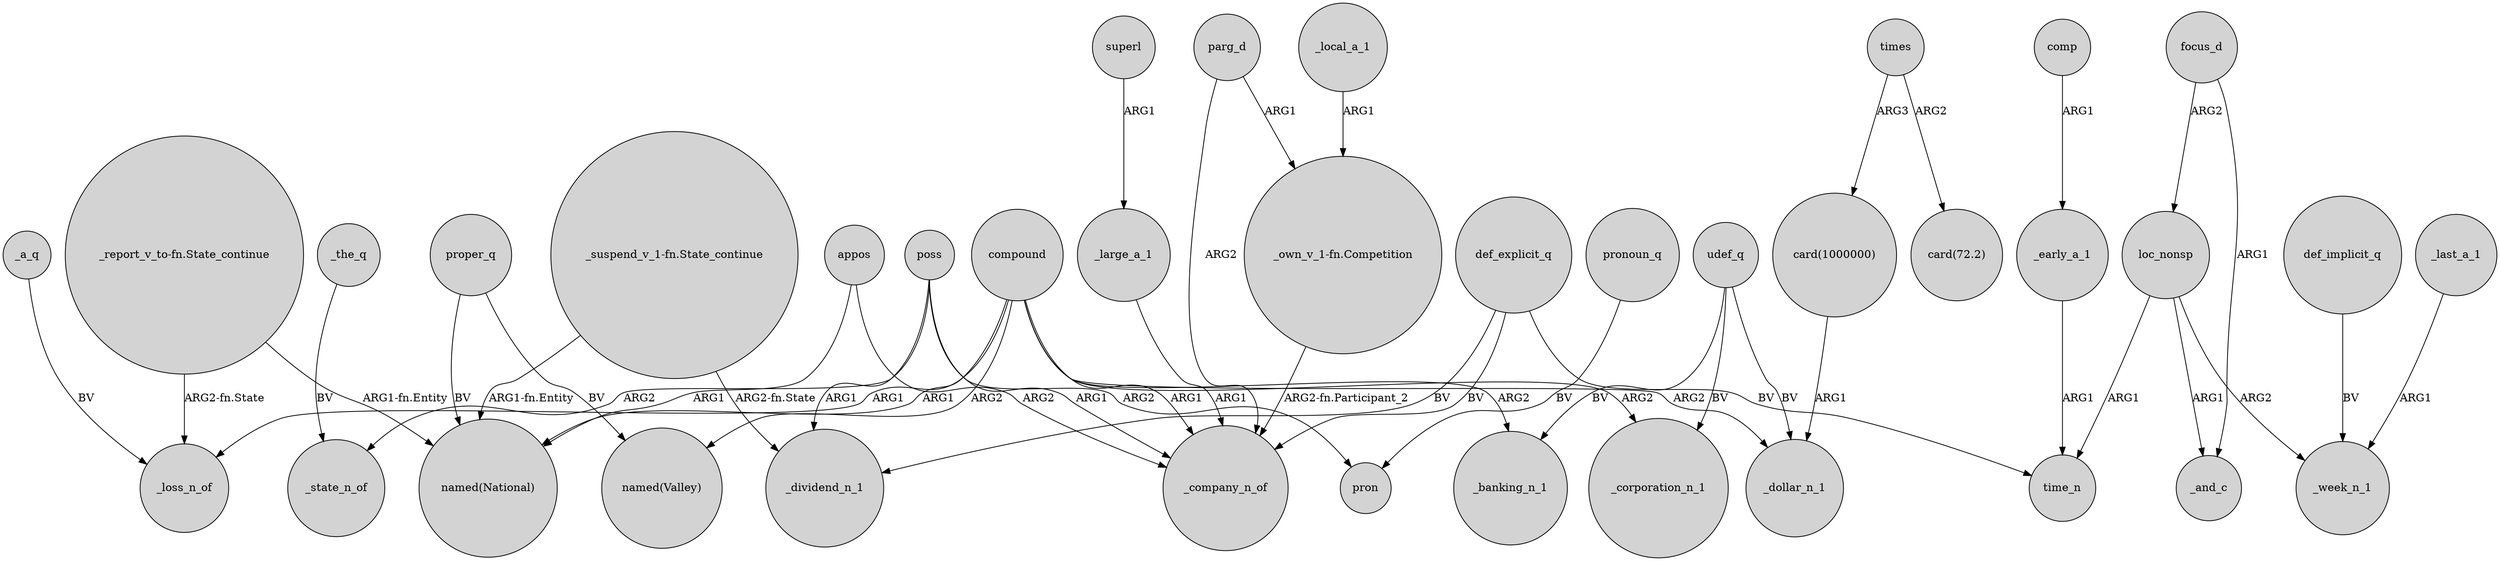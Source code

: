 digraph {
	node [shape=circle style=filled]
	proper_q -> "named(Valley)" [label=BV]
	_early_a_1 -> time_n [label=ARG1]
	compound -> "named(Valley)" [label=ARG2]
	_a_q -> _loss_n_of [label=BV]
	"_suspend_v_1-fn.State_continue" -> _dividend_n_1 [label="ARG2-fn.State"]
	"_report_v_to-fn.State_continue" -> "named(National)" [label="ARG1-fn.Entity"]
	parg_d -> "_own_v_1-fn.Competition" [label=ARG1]
	_the_q -> _state_n_of [label=BV]
	poss -> _state_n_of [label=ARG2]
	loc_nonsp -> _and_c [label=ARG1]
	poss -> _dividend_n_1 [label=ARG1]
	def_explicit_q -> _dividend_n_1 [label=BV]
	times -> "card(1000000)" [label=ARG3]
	_local_a_1 -> "_own_v_1-fn.Competition" [label=ARG1]
	compound -> _company_n_of [label=ARG1]
	parg_d -> _company_n_of [label=ARG2]
	loc_nonsp -> _week_n_1 [label=ARG2]
	compound -> _dollar_n_1 [label=ARG2]
	focus_d -> loc_nonsp [label=ARG2]
	comp -> _early_a_1 [label=ARG1]
	_large_a_1 -> _company_n_of [label=ARG1]
	pronoun_q -> pron [label=BV]
	compound -> "named(National)" [label=ARG1]
	poss -> pron [label=ARG2]
	compound -> _loss_n_of [label=ARG1]
	_last_a_1 -> _week_n_1 [label=ARG1]
	udef_q -> _banking_n_1 [label=BV]
	times -> "card(72.2)" [label=ARG2]
	"_report_v_to-fn.State_continue" -> _loss_n_of [label="ARG2-fn.State"]
	focus_d -> _and_c [label=ARG1]
	udef_q -> _dollar_n_1 [label=BV]
	"card(1000000)" -> _dollar_n_1 [label=ARG1]
	def_implicit_q -> _week_n_1 [label=BV]
	appos -> "named(National)" [label=ARG1]
	compound -> _banking_n_1 [label=ARG2]
	loc_nonsp -> time_n [label=ARG1]
	"_suspend_v_1-fn.State_continue" -> "named(National)" [label="ARG1-fn.Entity"]
	compound -> _corporation_n_1 [label=ARG2]
	udef_q -> _corporation_n_1 [label=BV]
	appos -> _company_n_of [label=ARG2]
	def_explicit_q -> time_n [label=BV]
	poss -> _company_n_of [label=ARG1]
	proper_q -> "named(National)" [label=BV]
	def_explicit_q -> _company_n_of [label=BV]
	"_own_v_1-fn.Competition" -> _company_n_of [label="ARG2-fn.Participant_2"]
	superl -> _large_a_1 [label=ARG1]
}
